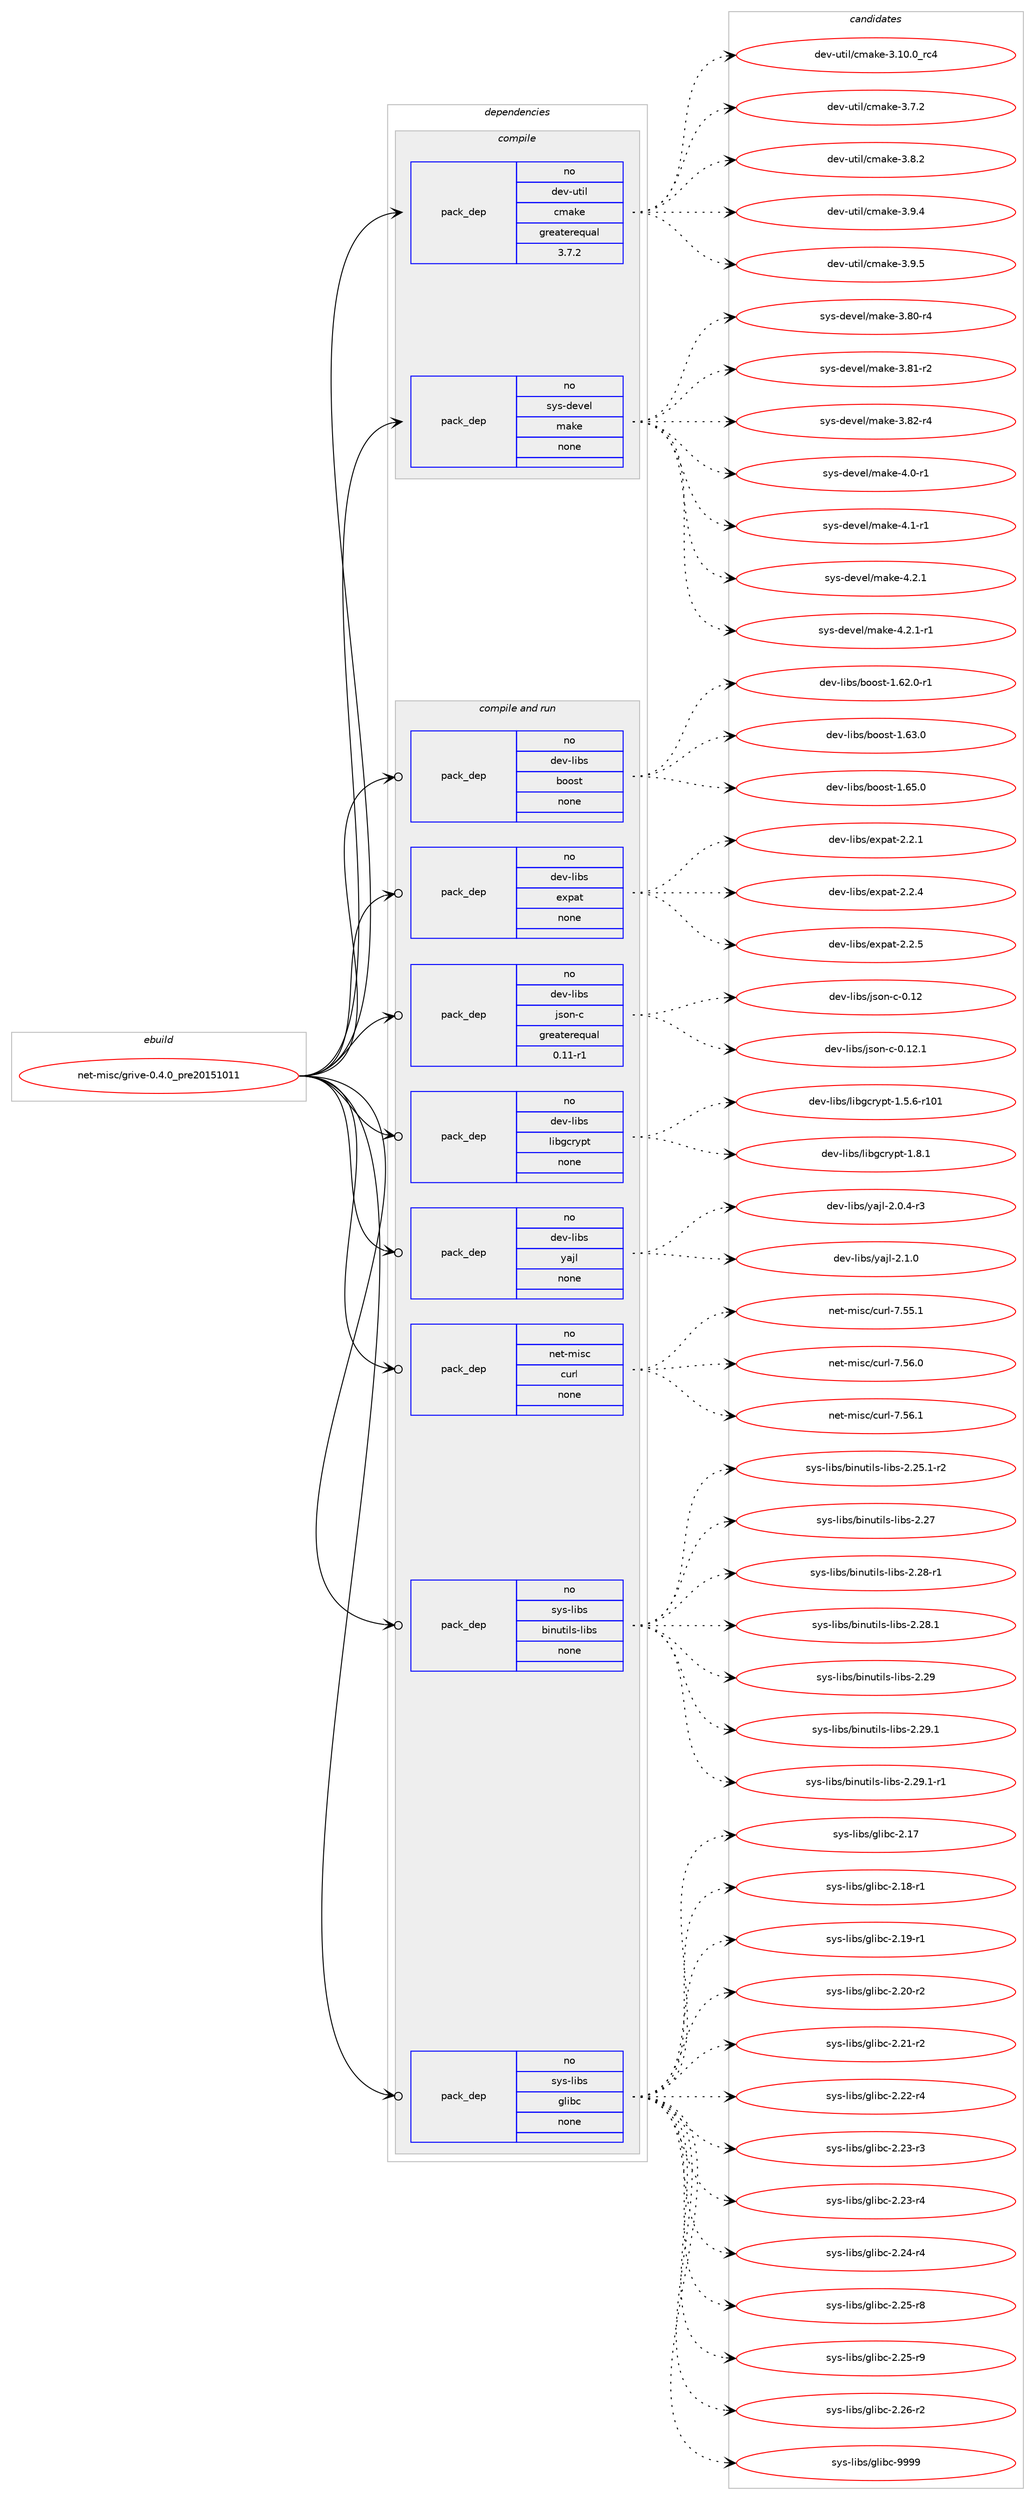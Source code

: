 digraph prolog {

# *************
# Graph options
# *************

newrank=true;
concentrate=true;
compound=true;
graph [rankdir=LR,fontname=Helvetica,fontsize=10,ranksep=1.5];#, ranksep=2.5, nodesep=0.2];
edge  [arrowhead=vee];
node  [fontname=Helvetica,fontsize=10];

# **********
# The ebuild
# **********

subgraph cluster_leftcol {
color=gray;
rank=same;
label=<<i>ebuild</i>>;
id [label="net-misc/grive-0.4.0_pre20151011", color=red, width=4, href="../net-misc/grive-0.4.0_pre20151011.svg"];
}

# ****************
# The dependencies
# ****************

subgraph cluster_midcol {
color=gray;
label=<<i>dependencies</i>>;
subgraph cluster_compile {
fillcolor="#eeeeee";
style=filled;
label=<<i>compile</i>>;
subgraph pack313108 {
dependency425812 [label=<<TABLE BORDER="0" CELLBORDER="1" CELLSPACING="0" CELLPADDING="4" WIDTH="220"><TR><TD ROWSPAN="6" CELLPADDING="30">pack_dep</TD></TR><TR><TD WIDTH="110">no</TD></TR><TR><TD>dev-util</TD></TR><TR><TD>cmake</TD></TR><TR><TD>greaterequal</TD></TR><TR><TD>3.7.2</TD></TR></TABLE>>, shape=none, color=blue];
}
id:e -> dependency425812:w [weight=20,style="solid",arrowhead="vee"];
subgraph pack313109 {
dependency425813 [label=<<TABLE BORDER="0" CELLBORDER="1" CELLSPACING="0" CELLPADDING="4" WIDTH="220"><TR><TD ROWSPAN="6" CELLPADDING="30">pack_dep</TD></TR><TR><TD WIDTH="110">no</TD></TR><TR><TD>sys-devel</TD></TR><TR><TD>make</TD></TR><TR><TD>none</TD></TR><TR><TD></TD></TR></TABLE>>, shape=none, color=blue];
}
id:e -> dependency425813:w [weight=20,style="solid",arrowhead="vee"];
}
subgraph cluster_compileandrun {
fillcolor="#eeeeee";
style=filled;
label=<<i>compile and run</i>>;
subgraph pack313110 {
dependency425814 [label=<<TABLE BORDER="0" CELLBORDER="1" CELLSPACING="0" CELLPADDING="4" WIDTH="220"><TR><TD ROWSPAN="6" CELLPADDING="30">pack_dep</TD></TR><TR><TD WIDTH="110">no</TD></TR><TR><TD>dev-libs</TD></TR><TR><TD>boost</TD></TR><TR><TD>none</TD></TR><TR><TD></TD></TR></TABLE>>, shape=none, color=blue];
}
id:e -> dependency425814:w [weight=20,style="solid",arrowhead="odotvee"];
subgraph pack313111 {
dependency425815 [label=<<TABLE BORDER="0" CELLBORDER="1" CELLSPACING="0" CELLPADDING="4" WIDTH="220"><TR><TD ROWSPAN="6" CELLPADDING="30">pack_dep</TD></TR><TR><TD WIDTH="110">no</TD></TR><TR><TD>dev-libs</TD></TR><TR><TD>expat</TD></TR><TR><TD>none</TD></TR><TR><TD></TD></TR></TABLE>>, shape=none, color=blue];
}
id:e -> dependency425815:w [weight=20,style="solid",arrowhead="odotvee"];
subgraph pack313112 {
dependency425816 [label=<<TABLE BORDER="0" CELLBORDER="1" CELLSPACING="0" CELLPADDING="4" WIDTH="220"><TR><TD ROWSPAN="6" CELLPADDING="30">pack_dep</TD></TR><TR><TD WIDTH="110">no</TD></TR><TR><TD>dev-libs</TD></TR><TR><TD>json-c</TD></TR><TR><TD>greaterequal</TD></TR><TR><TD>0.11-r1</TD></TR></TABLE>>, shape=none, color=blue];
}
id:e -> dependency425816:w [weight=20,style="solid",arrowhead="odotvee"];
subgraph pack313113 {
dependency425817 [label=<<TABLE BORDER="0" CELLBORDER="1" CELLSPACING="0" CELLPADDING="4" WIDTH="220"><TR><TD ROWSPAN="6" CELLPADDING="30">pack_dep</TD></TR><TR><TD WIDTH="110">no</TD></TR><TR><TD>dev-libs</TD></TR><TR><TD>libgcrypt</TD></TR><TR><TD>none</TD></TR><TR><TD></TD></TR></TABLE>>, shape=none, color=blue];
}
id:e -> dependency425817:w [weight=20,style="solid",arrowhead="odotvee"];
subgraph pack313114 {
dependency425818 [label=<<TABLE BORDER="0" CELLBORDER="1" CELLSPACING="0" CELLPADDING="4" WIDTH="220"><TR><TD ROWSPAN="6" CELLPADDING="30">pack_dep</TD></TR><TR><TD WIDTH="110">no</TD></TR><TR><TD>dev-libs</TD></TR><TR><TD>yajl</TD></TR><TR><TD>none</TD></TR><TR><TD></TD></TR></TABLE>>, shape=none, color=blue];
}
id:e -> dependency425818:w [weight=20,style="solid",arrowhead="odotvee"];
subgraph pack313115 {
dependency425819 [label=<<TABLE BORDER="0" CELLBORDER="1" CELLSPACING="0" CELLPADDING="4" WIDTH="220"><TR><TD ROWSPAN="6" CELLPADDING="30">pack_dep</TD></TR><TR><TD WIDTH="110">no</TD></TR><TR><TD>net-misc</TD></TR><TR><TD>curl</TD></TR><TR><TD>none</TD></TR><TR><TD></TD></TR></TABLE>>, shape=none, color=blue];
}
id:e -> dependency425819:w [weight=20,style="solid",arrowhead="odotvee"];
subgraph pack313116 {
dependency425820 [label=<<TABLE BORDER="0" CELLBORDER="1" CELLSPACING="0" CELLPADDING="4" WIDTH="220"><TR><TD ROWSPAN="6" CELLPADDING="30">pack_dep</TD></TR><TR><TD WIDTH="110">no</TD></TR><TR><TD>sys-libs</TD></TR><TR><TD>binutils-libs</TD></TR><TR><TD>none</TD></TR><TR><TD></TD></TR></TABLE>>, shape=none, color=blue];
}
id:e -> dependency425820:w [weight=20,style="solid",arrowhead="odotvee"];
subgraph pack313117 {
dependency425821 [label=<<TABLE BORDER="0" CELLBORDER="1" CELLSPACING="0" CELLPADDING="4" WIDTH="220"><TR><TD ROWSPAN="6" CELLPADDING="30">pack_dep</TD></TR><TR><TD WIDTH="110">no</TD></TR><TR><TD>sys-libs</TD></TR><TR><TD>glibc</TD></TR><TR><TD>none</TD></TR><TR><TD></TD></TR></TABLE>>, shape=none, color=blue];
}
id:e -> dependency425821:w [weight=20,style="solid",arrowhead="odotvee"];
}
subgraph cluster_run {
fillcolor="#eeeeee";
style=filled;
label=<<i>run</i>>;
}
}

# **************
# The candidates
# **************

subgraph cluster_choices {
rank=same;
color=gray;
label=<<i>candidates</i>>;

subgraph choice313108 {
color=black;
nodesep=1;
choice1001011184511711610510847991099710710145514649484648951149952 [label="dev-util/cmake-3.10.0_rc4", color=red, width=4,href="../dev-util/cmake-3.10.0_rc4.svg"];
choice10010111845117116105108479910997107101455146554650 [label="dev-util/cmake-3.7.2", color=red, width=4,href="../dev-util/cmake-3.7.2.svg"];
choice10010111845117116105108479910997107101455146564650 [label="dev-util/cmake-3.8.2", color=red, width=4,href="../dev-util/cmake-3.8.2.svg"];
choice10010111845117116105108479910997107101455146574652 [label="dev-util/cmake-3.9.4", color=red, width=4,href="../dev-util/cmake-3.9.4.svg"];
choice10010111845117116105108479910997107101455146574653 [label="dev-util/cmake-3.9.5", color=red, width=4,href="../dev-util/cmake-3.9.5.svg"];
dependency425812:e -> choice1001011184511711610510847991099710710145514649484648951149952:w [style=dotted,weight="100"];
dependency425812:e -> choice10010111845117116105108479910997107101455146554650:w [style=dotted,weight="100"];
dependency425812:e -> choice10010111845117116105108479910997107101455146564650:w [style=dotted,weight="100"];
dependency425812:e -> choice10010111845117116105108479910997107101455146574652:w [style=dotted,weight="100"];
dependency425812:e -> choice10010111845117116105108479910997107101455146574653:w [style=dotted,weight="100"];
}
subgraph choice313109 {
color=black;
nodesep=1;
choice11512111545100101118101108471099710710145514656484511452 [label="sys-devel/make-3.80-r4", color=red, width=4,href="../sys-devel/make-3.80-r4.svg"];
choice11512111545100101118101108471099710710145514656494511450 [label="sys-devel/make-3.81-r2", color=red, width=4,href="../sys-devel/make-3.81-r2.svg"];
choice11512111545100101118101108471099710710145514656504511452 [label="sys-devel/make-3.82-r4", color=red, width=4,href="../sys-devel/make-3.82-r4.svg"];
choice115121115451001011181011084710997107101455246484511449 [label="sys-devel/make-4.0-r1", color=red, width=4,href="../sys-devel/make-4.0-r1.svg"];
choice115121115451001011181011084710997107101455246494511449 [label="sys-devel/make-4.1-r1", color=red, width=4,href="../sys-devel/make-4.1-r1.svg"];
choice115121115451001011181011084710997107101455246504649 [label="sys-devel/make-4.2.1", color=red, width=4,href="../sys-devel/make-4.2.1.svg"];
choice1151211154510010111810110847109971071014552465046494511449 [label="sys-devel/make-4.2.1-r1", color=red, width=4,href="../sys-devel/make-4.2.1-r1.svg"];
dependency425813:e -> choice11512111545100101118101108471099710710145514656484511452:w [style=dotted,weight="100"];
dependency425813:e -> choice11512111545100101118101108471099710710145514656494511450:w [style=dotted,weight="100"];
dependency425813:e -> choice11512111545100101118101108471099710710145514656504511452:w [style=dotted,weight="100"];
dependency425813:e -> choice115121115451001011181011084710997107101455246484511449:w [style=dotted,weight="100"];
dependency425813:e -> choice115121115451001011181011084710997107101455246494511449:w [style=dotted,weight="100"];
dependency425813:e -> choice115121115451001011181011084710997107101455246504649:w [style=dotted,weight="100"];
dependency425813:e -> choice1151211154510010111810110847109971071014552465046494511449:w [style=dotted,weight="100"];
}
subgraph choice313110 {
color=black;
nodesep=1;
choice10010111845108105981154798111111115116454946545046484511449 [label="dev-libs/boost-1.62.0-r1", color=red, width=4,href="../dev-libs/boost-1.62.0-r1.svg"];
choice1001011184510810598115479811111111511645494654514648 [label="dev-libs/boost-1.63.0", color=red, width=4,href="../dev-libs/boost-1.63.0.svg"];
choice1001011184510810598115479811111111511645494654534648 [label="dev-libs/boost-1.65.0", color=red, width=4,href="../dev-libs/boost-1.65.0.svg"];
dependency425814:e -> choice10010111845108105981154798111111115116454946545046484511449:w [style=dotted,weight="100"];
dependency425814:e -> choice1001011184510810598115479811111111511645494654514648:w [style=dotted,weight="100"];
dependency425814:e -> choice1001011184510810598115479811111111511645494654534648:w [style=dotted,weight="100"];
}
subgraph choice313111 {
color=black;
nodesep=1;
choice10010111845108105981154710112011297116455046504649 [label="dev-libs/expat-2.2.1", color=red, width=4,href="../dev-libs/expat-2.2.1.svg"];
choice10010111845108105981154710112011297116455046504652 [label="dev-libs/expat-2.2.4", color=red, width=4,href="../dev-libs/expat-2.2.4.svg"];
choice10010111845108105981154710112011297116455046504653 [label="dev-libs/expat-2.2.5", color=red, width=4,href="../dev-libs/expat-2.2.5.svg"];
dependency425815:e -> choice10010111845108105981154710112011297116455046504649:w [style=dotted,weight="100"];
dependency425815:e -> choice10010111845108105981154710112011297116455046504652:w [style=dotted,weight="100"];
dependency425815:e -> choice10010111845108105981154710112011297116455046504653:w [style=dotted,weight="100"];
}
subgraph choice313112 {
color=black;
nodesep=1;
choice10010111845108105981154710611511111045994548464950 [label="dev-libs/json-c-0.12", color=red, width=4,href="../dev-libs/json-c-0.12.svg"];
choice100101118451081059811547106115111110459945484649504649 [label="dev-libs/json-c-0.12.1", color=red, width=4,href="../dev-libs/json-c-0.12.1.svg"];
dependency425816:e -> choice10010111845108105981154710611511111045994548464950:w [style=dotted,weight="100"];
dependency425816:e -> choice100101118451081059811547106115111110459945484649504649:w [style=dotted,weight="100"];
}
subgraph choice313113 {
color=black;
nodesep=1;
choice100101118451081059811547108105981039911412111211645494653465445114494849 [label="dev-libs/libgcrypt-1.5.6-r101", color=red, width=4,href="../dev-libs/libgcrypt-1.5.6-r101.svg"];
choice1001011184510810598115471081059810399114121112116454946564649 [label="dev-libs/libgcrypt-1.8.1", color=red, width=4,href="../dev-libs/libgcrypt-1.8.1.svg"];
dependency425817:e -> choice100101118451081059811547108105981039911412111211645494653465445114494849:w [style=dotted,weight="100"];
dependency425817:e -> choice1001011184510810598115471081059810399114121112116454946564649:w [style=dotted,weight="100"];
}
subgraph choice313114 {
color=black;
nodesep=1;
choice100101118451081059811547121971061084550464846524511451 [label="dev-libs/yajl-2.0.4-r3", color=red, width=4,href="../dev-libs/yajl-2.0.4-r3.svg"];
choice10010111845108105981154712197106108455046494648 [label="dev-libs/yajl-2.1.0", color=red, width=4,href="../dev-libs/yajl-2.1.0.svg"];
dependency425818:e -> choice100101118451081059811547121971061084550464846524511451:w [style=dotted,weight="100"];
dependency425818:e -> choice10010111845108105981154712197106108455046494648:w [style=dotted,weight="100"];
}
subgraph choice313115 {
color=black;
nodesep=1;
choice1101011164510910511599479911711410845554653534649 [label="net-misc/curl-7.55.1", color=red, width=4,href="../net-misc/curl-7.55.1.svg"];
choice1101011164510910511599479911711410845554653544648 [label="net-misc/curl-7.56.0", color=red, width=4,href="../net-misc/curl-7.56.0.svg"];
choice1101011164510910511599479911711410845554653544649 [label="net-misc/curl-7.56.1", color=red, width=4,href="../net-misc/curl-7.56.1.svg"];
dependency425819:e -> choice1101011164510910511599479911711410845554653534649:w [style=dotted,weight="100"];
dependency425819:e -> choice1101011164510910511599479911711410845554653544648:w [style=dotted,weight="100"];
dependency425819:e -> choice1101011164510910511599479911711410845554653544649:w [style=dotted,weight="100"];
}
subgraph choice313116 {
color=black;
nodesep=1;
choice115121115451081059811547981051101171161051081154510810598115455046505346494511450 [label="sys-libs/binutils-libs-2.25.1-r2", color=red, width=4,href="../sys-libs/binutils-libs-2.25.1-r2.svg"];
choice1151211154510810598115479810511011711610510811545108105981154550465055 [label="sys-libs/binutils-libs-2.27", color=red, width=4,href="../sys-libs/binutils-libs-2.27.svg"];
choice11512111545108105981154798105110117116105108115451081059811545504650564511449 [label="sys-libs/binutils-libs-2.28-r1", color=red, width=4,href="../sys-libs/binutils-libs-2.28-r1.svg"];
choice11512111545108105981154798105110117116105108115451081059811545504650564649 [label="sys-libs/binutils-libs-2.28.1", color=red, width=4,href="../sys-libs/binutils-libs-2.28.1.svg"];
choice1151211154510810598115479810511011711610510811545108105981154550465057 [label="sys-libs/binutils-libs-2.29", color=red, width=4,href="../sys-libs/binutils-libs-2.29.svg"];
choice11512111545108105981154798105110117116105108115451081059811545504650574649 [label="sys-libs/binutils-libs-2.29.1", color=red, width=4,href="../sys-libs/binutils-libs-2.29.1.svg"];
choice115121115451081059811547981051101171161051081154510810598115455046505746494511449 [label="sys-libs/binutils-libs-2.29.1-r1", color=red, width=4,href="../sys-libs/binutils-libs-2.29.1-r1.svg"];
dependency425820:e -> choice115121115451081059811547981051101171161051081154510810598115455046505346494511450:w [style=dotted,weight="100"];
dependency425820:e -> choice1151211154510810598115479810511011711610510811545108105981154550465055:w [style=dotted,weight="100"];
dependency425820:e -> choice11512111545108105981154798105110117116105108115451081059811545504650564511449:w [style=dotted,weight="100"];
dependency425820:e -> choice11512111545108105981154798105110117116105108115451081059811545504650564649:w [style=dotted,weight="100"];
dependency425820:e -> choice1151211154510810598115479810511011711610510811545108105981154550465057:w [style=dotted,weight="100"];
dependency425820:e -> choice11512111545108105981154798105110117116105108115451081059811545504650574649:w [style=dotted,weight="100"];
dependency425820:e -> choice115121115451081059811547981051101171161051081154510810598115455046505746494511449:w [style=dotted,weight="100"];
}
subgraph choice313117 {
color=black;
nodesep=1;
choice11512111545108105981154710310810598994550464955 [label="sys-libs/glibc-2.17", color=red, width=4,href="../sys-libs/glibc-2.17.svg"];
choice115121115451081059811547103108105989945504649564511449 [label="sys-libs/glibc-2.18-r1", color=red, width=4,href="../sys-libs/glibc-2.18-r1.svg"];
choice115121115451081059811547103108105989945504649574511449 [label="sys-libs/glibc-2.19-r1", color=red, width=4,href="../sys-libs/glibc-2.19-r1.svg"];
choice115121115451081059811547103108105989945504650484511450 [label="sys-libs/glibc-2.20-r2", color=red, width=4,href="../sys-libs/glibc-2.20-r2.svg"];
choice115121115451081059811547103108105989945504650494511450 [label="sys-libs/glibc-2.21-r2", color=red, width=4,href="../sys-libs/glibc-2.21-r2.svg"];
choice115121115451081059811547103108105989945504650504511452 [label="sys-libs/glibc-2.22-r4", color=red, width=4,href="../sys-libs/glibc-2.22-r4.svg"];
choice115121115451081059811547103108105989945504650514511451 [label="sys-libs/glibc-2.23-r3", color=red, width=4,href="../sys-libs/glibc-2.23-r3.svg"];
choice115121115451081059811547103108105989945504650514511452 [label="sys-libs/glibc-2.23-r4", color=red, width=4,href="../sys-libs/glibc-2.23-r4.svg"];
choice115121115451081059811547103108105989945504650524511452 [label="sys-libs/glibc-2.24-r4", color=red, width=4,href="../sys-libs/glibc-2.24-r4.svg"];
choice115121115451081059811547103108105989945504650534511456 [label="sys-libs/glibc-2.25-r8", color=red, width=4,href="../sys-libs/glibc-2.25-r8.svg"];
choice115121115451081059811547103108105989945504650534511457 [label="sys-libs/glibc-2.25-r9", color=red, width=4,href="../sys-libs/glibc-2.25-r9.svg"];
choice115121115451081059811547103108105989945504650544511450 [label="sys-libs/glibc-2.26-r2", color=red, width=4,href="../sys-libs/glibc-2.26-r2.svg"];
choice11512111545108105981154710310810598994557575757 [label="sys-libs/glibc-9999", color=red, width=4,href="../sys-libs/glibc-9999.svg"];
dependency425821:e -> choice11512111545108105981154710310810598994550464955:w [style=dotted,weight="100"];
dependency425821:e -> choice115121115451081059811547103108105989945504649564511449:w [style=dotted,weight="100"];
dependency425821:e -> choice115121115451081059811547103108105989945504649574511449:w [style=dotted,weight="100"];
dependency425821:e -> choice115121115451081059811547103108105989945504650484511450:w [style=dotted,weight="100"];
dependency425821:e -> choice115121115451081059811547103108105989945504650494511450:w [style=dotted,weight="100"];
dependency425821:e -> choice115121115451081059811547103108105989945504650504511452:w [style=dotted,weight="100"];
dependency425821:e -> choice115121115451081059811547103108105989945504650514511451:w [style=dotted,weight="100"];
dependency425821:e -> choice115121115451081059811547103108105989945504650514511452:w [style=dotted,weight="100"];
dependency425821:e -> choice115121115451081059811547103108105989945504650524511452:w [style=dotted,weight="100"];
dependency425821:e -> choice115121115451081059811547103108105989945504650534511456:w [style=dotted,weight="100"];
dependency425821:e -> choice115121115451081059811547103108105989945504650534511457:w [style=dotted,weight="100"];
dependency425821:e -> choice115121115451081059811547103108105989945504650544511450:w [style=dotted,weight="100"];
dependency425821:e -> choice11512111545108105981154710310810598994557575757:w [style=dotted,weight="100"];
}
}

}
